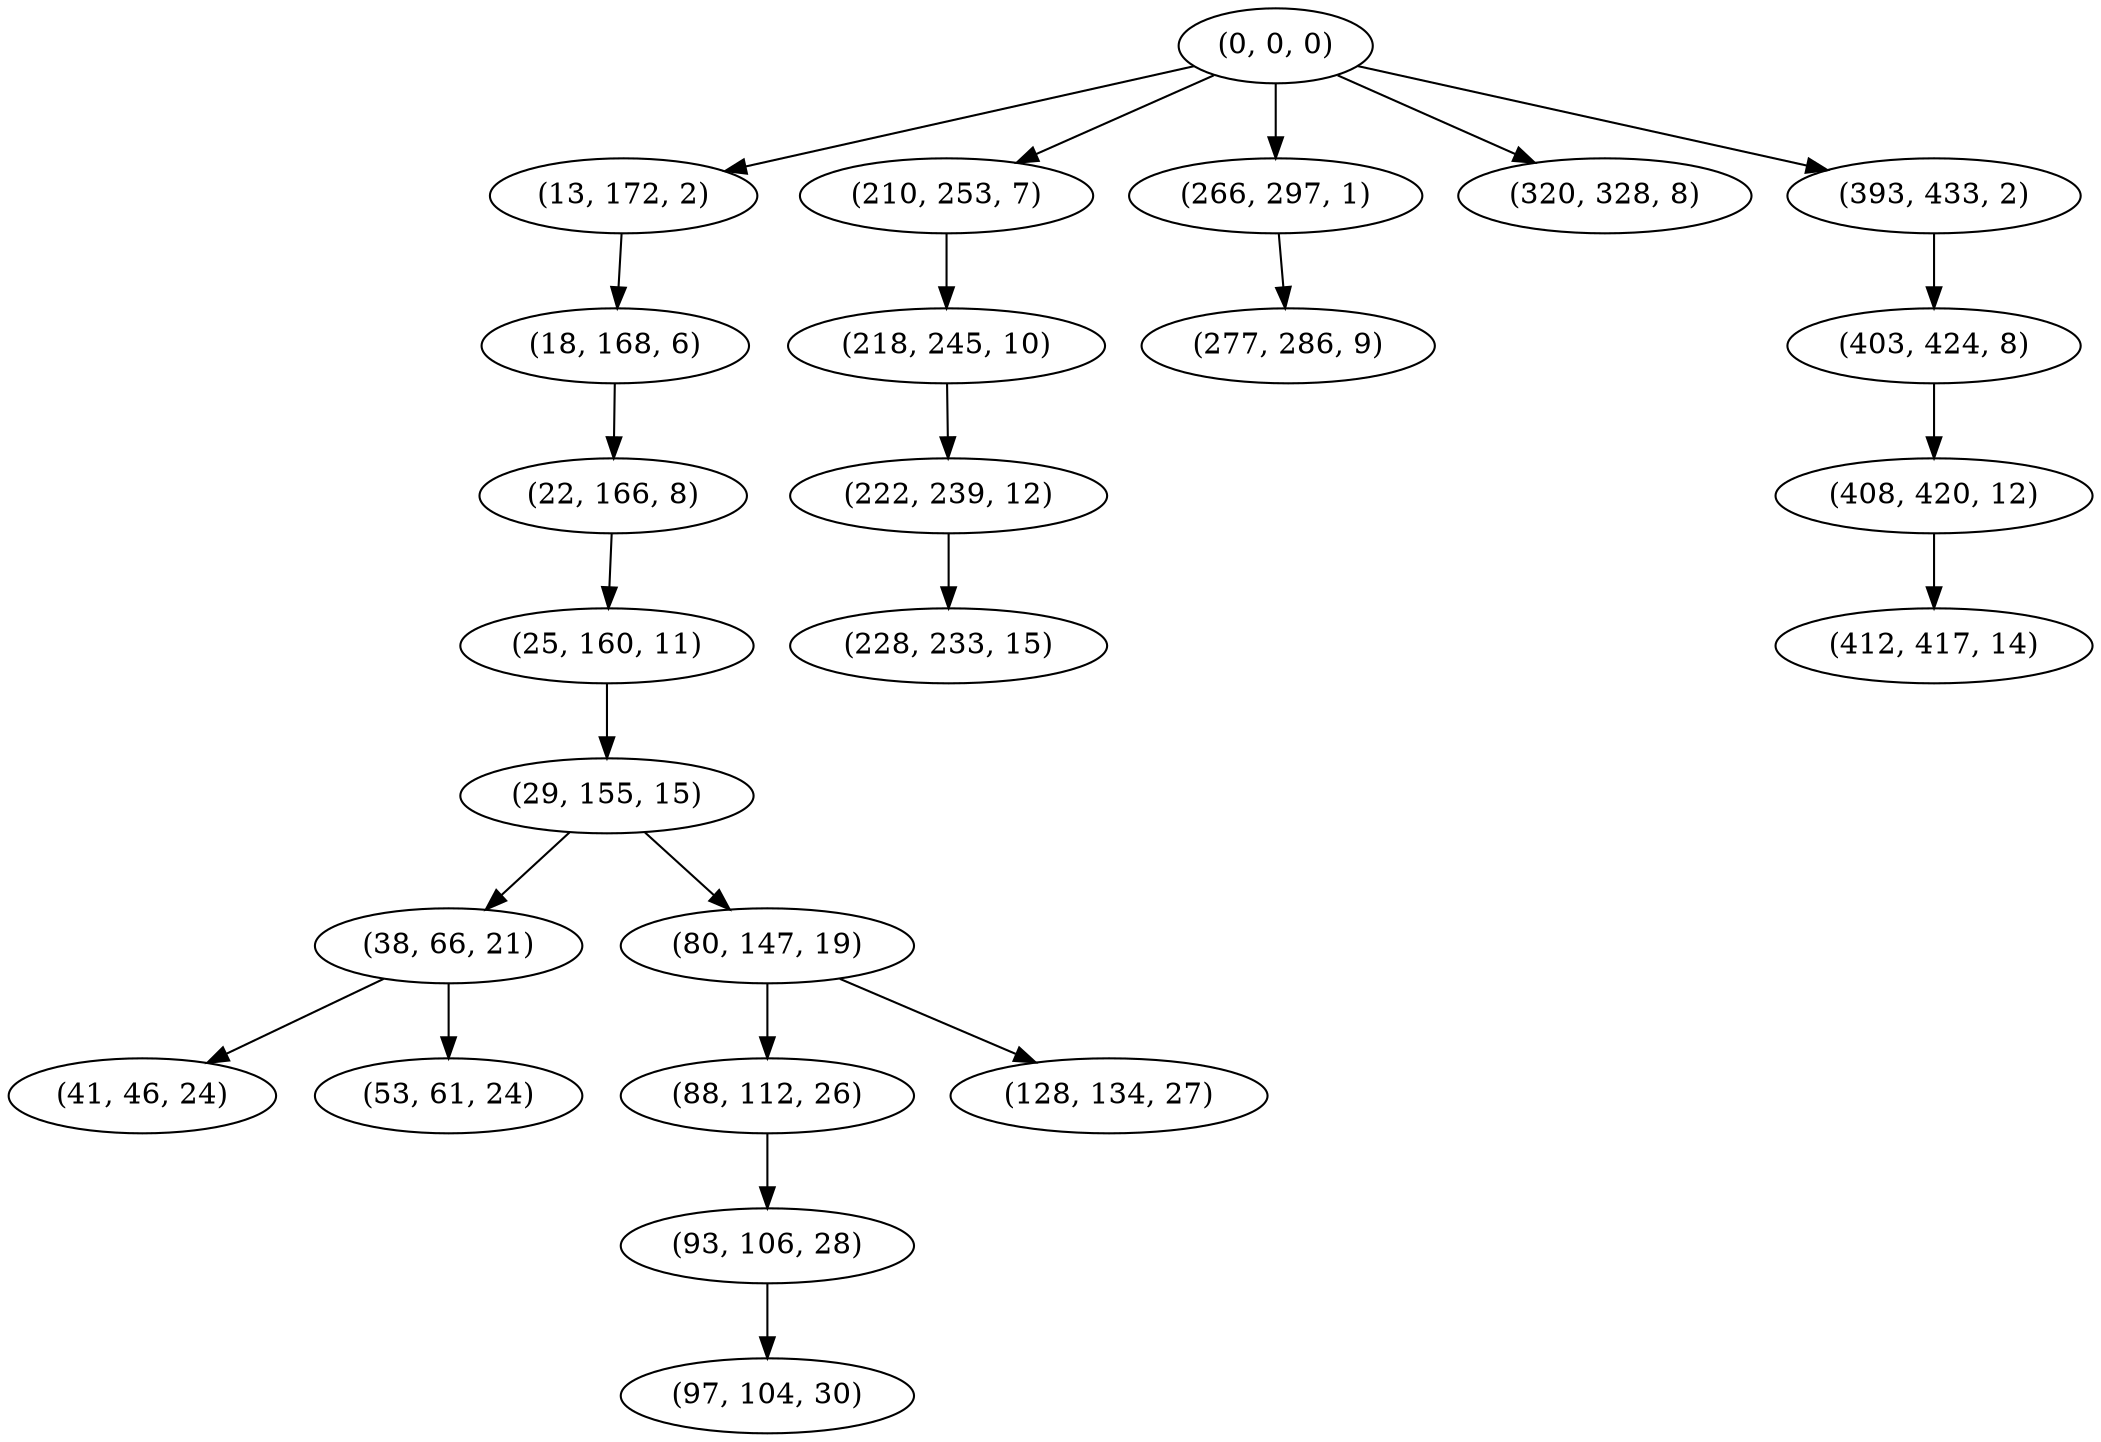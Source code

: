 digraph tree {
    "(0, 0, 0)";
    "(13, 172, 2)";
    "(18, 168, 6)";
    "(22, 166, 8)";
    "(25, 160, 11)";
    "(29, 155, 15)";
    "(38, 66, 21)";
    "(41, 46, 24)";
    "(53, 61, 24)";
    "(80, 147, 19)";
    "(88, 112, 26)";
    "(93, 106, 28)";
    "(97, 104, 30)";
    "(128, 134, 27)";
    "(210, 253, 7)";
    "(218, 245, 10)";
    "(222, 239, 12)";
    "(228, 233, 15)";
    "(266, 297, 1)";
    "(277, 286, 9)";
    "(320, 328, 8)";
    "(393, 433, 2)";
    "(403, 424, 8)";
    "(408, 420, 12)";
    "(412, 417, 14)";
    "(0, 0, 0)" -> "(13, 172, 2)";
    "(0, 0, 0)" -> "(210, 253, 7)";
    "(0, 0, 0)" -> "(266, 297, 1)";
    "(0, 0, 0)" -> "(320, 328, 8)";
    "(0, 0, 0)" -> "(393, 433, 2)";
    "(13, 172, 2)" -> "(18, 168, 6)";
    "(18, 168, 6)" -> "(22, 166, 8)";
    "(22, 166, 8)" -> "(25, 160, 11)";
    "(25, 160, 11)" -> "(29, 155, 15)";
    "(29, 155, 15)" -> "(38, 66, 21)";
    "(29, 155, 15)" -> "(80, 147, 19)";
    "(38, 66, 21)" -> "(41, 46, 24)";
    "(38, 66, 21)" -> "(53, 61, 24)";
    "(80, 147, 19)" -> "(88, 112, 26)";
    "(80, 147, 19)" -> "(128, 134, 27)";
    "(88, 112, 26)" -> "(93, 106, 28)";
    "(93, 106, 28)" -> "(97, 104, 30)";
    "(210, 253, 7)" -> "(218, 245, 10)";
    "(218, 245, 10)" -> "(222, 239, 12)";
    "(222, 239, 12)" -> "(228, 233, 15)";
    "(266, 297, 1)" -> "(277, 286, 9)";
    "(393, 433, 2)" -> "(403, 424, 8)";
    "(403, 424, 8)" -> "(408, 420, 12)";
    "(408, 420, 12)" -> "(412, 417, 14)";
}
